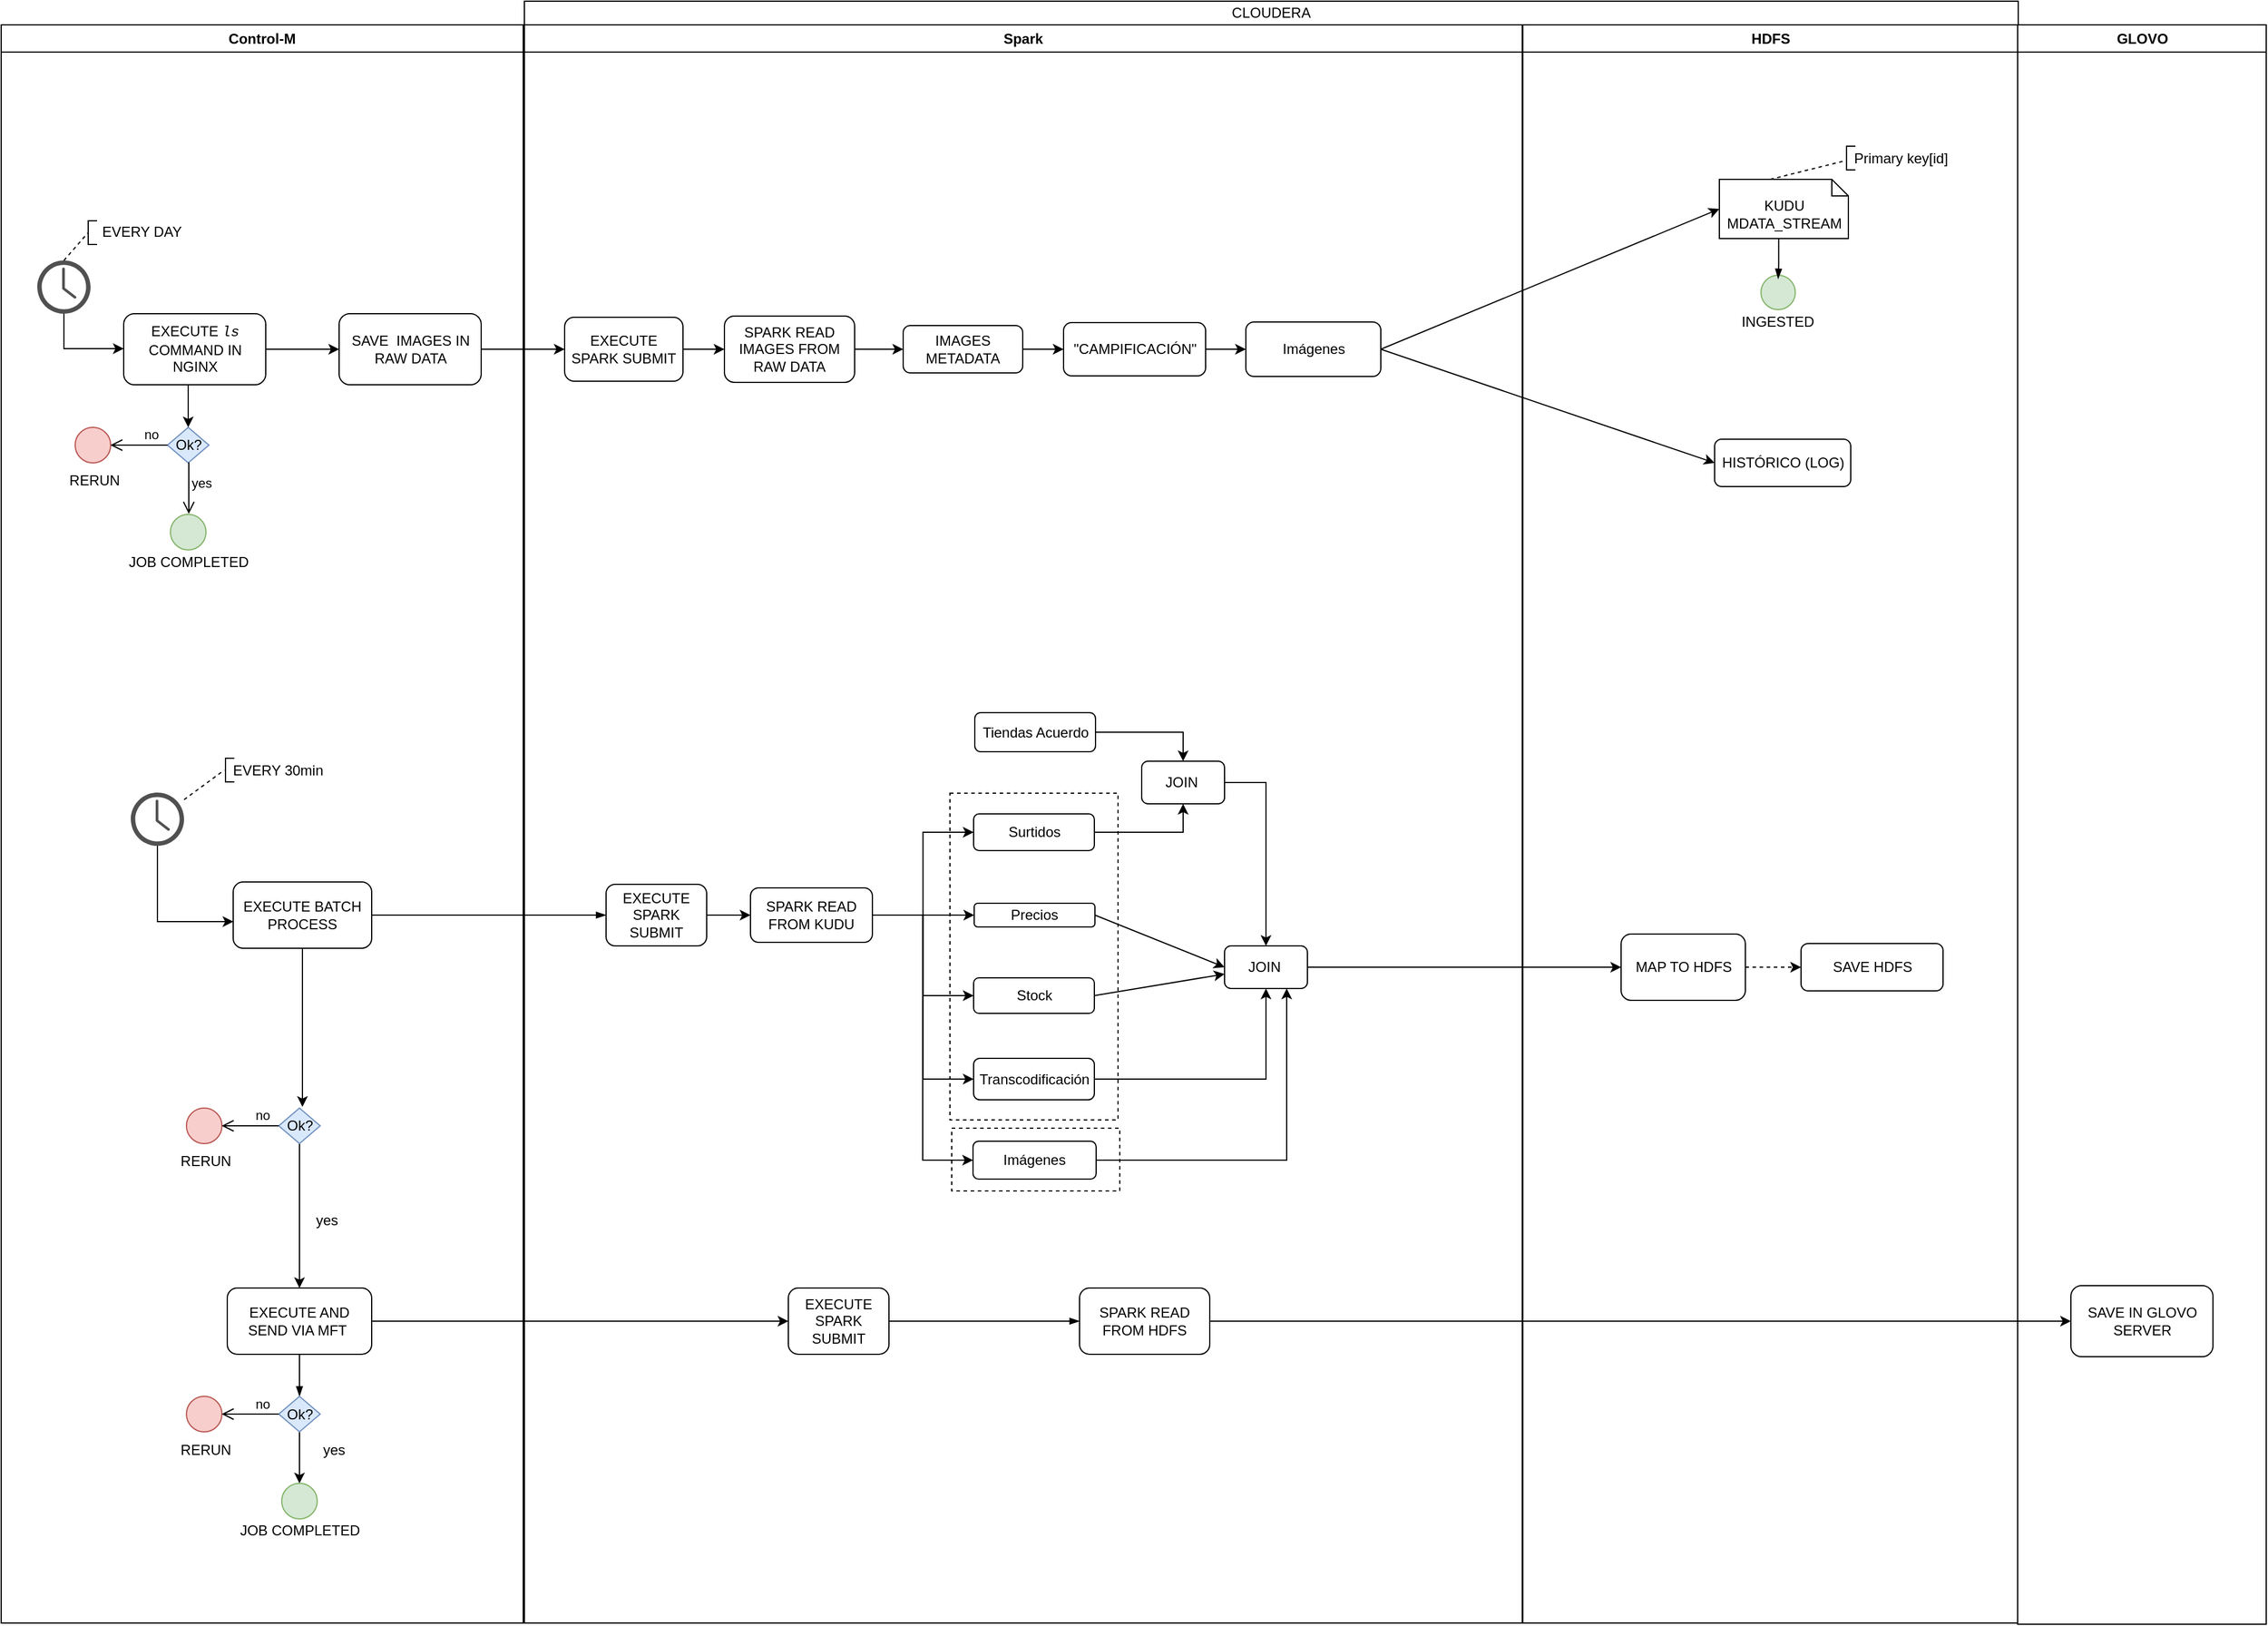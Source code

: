 <mxfile version="12.0.3" type="github" pages="1"><diagram name="Page-1" id="e7e014a7-5840-1c2e-5031-d8a46d1fe8dd"><mxGraphModel dx="1169" dy="1003" grid="1" gridSize="10" guides="1" tooltips="1" connect="1" arrows="1" fold="1" page="1" pageScale="1" pageWidth="1169" pageHeight="826" background="#ffffff" math="0" shadow="0"><root><mxCell id="0"/><mxCell id="1" parent="0"/><mxCell id="4" value="Control-M" style="swimlane;whiteSpace=wrap;startSize=23;" parent="1" vertex="1"><mxGeometry x="208" y="136" width="441" height="1350" as="geometry"/></mxCell><mxCell id="GZh9cKbUiOJqMB71wTKI-36" style="edgeStyle=orthogonalEdgeStyle;rounded=0;orthogonalLoop=1;jettySize=auto;html=1;entryX=0.001;entryY=0.599;entryDx=0;entryDy=0;entryPerimeter=0;" edge="1" parent="4" source="-tJp1rb8S91as2KeqpWI-138" target="-tJp1rb8S91as2KeqpWI-190"><mxGeometry relative="1" as="geometry"><Array as="points"><mxPoint x="132" y="757"/></Array></mxGeometry></mxCell><mxCell id="GZh9cKbUiOJqMB71wTKI-37" style="rounded=0;orthogonalLoop=1;jettySize=auto;html=1;entryX=0;entryY=0.5;entryDx=0;entryDy=0;dashed=1;endArrow=none;endFill=0;" edge="1" parent="4" source="-tJp1rb8S91as2KeqpWI-138" target="-tJp1rb8S91as2KeqpWI-142"><mxGeometry relative="1" as="geometry"/></mxCell><mxCell id="-tJp1rb8S91as2KeqpWI-138" value="" style="pointerEvents=1;shadow=0;dashed=0;html=1;strokeColor=none;fillColor=#505050;labelPosition=center;verticalLabelPosition=bottom;verticalAlign=top;outlineConnect=0;align=center;shape=mxgraph.office.concepts.clock;" parent="4" vertex="1"><mxGeometry x="109.5" y="648.5" width="45" height="45" as="geometry"/></mxCell><mxCell id="-tJp1rb8S91as2KeqpWI-140" value="" style="shape=partialRectangle;whiteSpace=wrap;html=1;bottom=1;right=1;left=1;top=0;fillColor=none;routingCenterX=-0.5;rotation=90;" parent="4" vertex="1"><mxGeometry x="183" y="626" width="20" height="7" as="geometry"/></mxCell><mxCell id="-tJp1rb8S91as2KeqpWI-142" value="EVERY 30min" style="text;html=1;strokeColor=none;fillColor=none;align=center;verticalAlign=middle;whiteSpace=wrap;rounded=0;" parent="4" vertex="1"><mxGeometry x="188.5" y="619.5" width="90" height="20" as="geometry"/></mxCell><mxCell id="-tJp1rb8S91as2KeqpWI-194" style="edgeStyle=orthogonalEdgeStyle;rounded=0;orthogonalLoop=1;jettySize=auto;html=1;exitX=0.5;exitY=1;exitDx=0;exitDy=0;entryX=0.5;entryY=0;entryDx=0;entryDy=0;endArrow=blockThin;endFill=1;" parent="4" target="-tJp1rb8S91as2KeqpWI-165" edge="1"><mxGeometry relative="1" as="geometry"><mxPoint x="267" y="1122.5" as="sourcePoint"/></mxGeometry></mxCell><mxCell id="-tJp1rb8S91as2KeqpWI-190" value="EXECUTE BATCH PROCESS" style="rounded=1;whiteSpace=wrap;html=1;" parent="4" vertex="1"><mxGeometry x="196" y="724" width="117" height="56" as="geometry"/></mxCell><mxCell id="-tJp1rb8S91as2KeqpWI-151" value="" style="ellipse;whiteSpace=wrap;html=1;aspect=fixed;fillColor=#f8cecc;strokeColor=#b85450;" parent="4" vertex="1"><mxGeometry x="156.5" y="1158.5" width="30" height="30" as="geometry"/></mxCell><mxCell id="-tJp1rb8S91as2KeqpWI-152" value="RERUN" style="text;html=1;strokeColor=none;fillColor=none;align=center;verticalAlign=middle;whiteSpace=wrap;rounded=0;" parent="4" vertex="1"><mxGeometry x="152.5" y="1193.5" width="40" height="20" as="geometry"/></mxCell><mxCell id="GZh9cKbUiOJqMB71wTKI-81" style="edgeStyle=orthogonalEdgeStyle;rounded=0;orthogonalLoop=1;jettySize=auto;html=1;entryX=0.5;entryY=0;entryDx=0;entryDy=0;endArrow=classic;endFill=1;" edge="1" parent="4" source="-tJp1rb8S91as2KeqpWI-165" target="co7JI1_3RgrQiAgqYiiP-55"><mxGeometry relative="1" as="geometry"/></mxCell><mxCell id="-tJp1rb8S91as2KeqpWI-165" value="Ok?" style="rhombus;whiteSpace=wrap;html=1;fillColor=#dae8fc;strokeColor=#6c8ebf;" parent="4" vertex="1"><mxGeometry x="234.5" y="1158.5" width="35" height="30" as="geometry"/></mxCell><mxCell id="-tJp1rb8S91as2KeqpWI-166" value="no" style="edgeStyle=orthogonalEdgeStyle;html=1;align=left;verticalAlign=bottom;endArrow=open;endSize=8;entryX=1;entryY=0.5;entryDx=0;entryDy=0;" parent="4" edge="1"><mxGeometry x="-0.087" relative="1" as="geometry"><mxPoint x="186.293" y="1173.5" as="targetPoint"/><mxPoint x="234.5" y="1173.5" as="sourcePoint"/><mxPoint as="offset"/></mxGeometry></mxCell><mxCell id="co7JI1_3RgrQiAgqYiiP-38" value="EXECUTE AND SEND VIA MFT&amp;nbsp;" style="rounded=1;whiteSpace=wrap;html=1;" parent="4" vertex="1"><mxGeometry x="191" y="1067" width="122" height="56" as="geometry"/></mxCell><mxCell id="co7JI1_3RgrQiAgqYiiP-49" value="" style="ellipse;whiteSpace=wrap;html=1;aspect=fixed;fillColor=#f8cecc;strokeColor=#b85450;" parent="4" vertex="1"><mxGeometry x="156.5" y="915" width="30" height="30" as="geometry"/></mxCell><mxCell id="co7JI1_3RgrQiAgqYiiP-50" value="RERUN" style="text;html=1;strokeColor=none;fillColor=none;align=center;verticalAlign=middle;whiteSpace=wrap;rounded=0;" parent="4" vertex="1"><mxGeometry x="152.5" y="950" width="40" height="20" as="geometry"/></mxCell><mxCell id="GZh9cKbUiOJqMB71wTKI-75" style="edgeStyle=orthogonalEdgeStyle;rounded=0;orthogonalLoop=1;jettySize=auto;html=1;endArrow=classic;endFill=1;" edge="1" parent="4" source="co7JI1_3RgrQiAgqYiiP-51" target="co7JI1_3RgrQiAgqYiiP-38"><mxGeometry relative="1" as="geometry"/></mxCell><mxCell id="co7JI1_3RgrQiAgqYiiP-51" value="Ok?" style="rhombus;whiteSpace=wrap;html=1;fillColor=#dae8fc;strokeColor=#6c8ebf;" parent="4" vertex="1"><mxGeometry x="234.5" y="915" width="35" height="30" as="geometry"/></mxCell><mxCell id="co7JI1_3RgrQiAgqYiiP-52" value="no" style="edgeStyle=orthogonalEdgeStyle;html=1;align=left;verticalAlign=bottom;endArrow=open;endSize=8;entryX=1;entryY=0.5;entryDx=0;entryDy=0;" parent="4" edge="1"><mxGeometry x="-0.087" relative="1" as="geometry"><mxPoint x="186.293" y="930" as="targetPoint"/><mxPoint x="234.5" y="930" as="sourcePoint"/><mxPoint as="offset"/></mxGeometry></mxCell><mxCell id="co7JI1_3RgrQiAgqYiiP-55" value="" style="ellipse;whiteSpace=wrap;html=1;aspect=fixed;fillColor=#d5e8d4;strokeColor=#82b366;" parent="4" vertex="1"><mxGeometry x="237" y="1232" width="30" height="30" as="geometry"/></mxCell><mxCell id="co7JI1_3RgrQiAgqYiiP-56" value="JOB COMPLETED" style="text;html=1;strokeColor=none;fillColor=none;align=center;verticalAlign=middle;whiteSpace=wrap;rounded=0;" parent="4" vertex="1"><mxGeometry x="198.5" y="1262" width="107" height="20" as="geometry"/></mxCell><mxCell id="GZh9cKbUiOJqMB71wTKI-82" value="yes" style="text;html=1;resizable=0;points=[];autosize=1;align=left;verticalAlign=top;spacingTop=-4;" vertex="1" parent="4"><mxGeometry x="269.5" y="1193.5" width="30" height="20" as="geometry"/></mxCell><mxCell id="co7JI1_3RgrQiAgqYiiP-7" value="EVERY DAY" style="text;html=1;strokeColor=none;fillColor=none;align=center;verticalAlign=middle;whiteSpace=wrap;rounded=0;" parent="4" vertex="1"><mxGeometry x="73.5" y="164.5" width="90" height="20" as="geometry"/></mxCell><mxCell id="co7JI1_3RgrQiAgqYiiP-4" value="" style="pointerEvents=1;shadow=0;dashed=0;html=1;strokeColor=none;fillColor=#505050;labelPosition=center;verticalLabelPosition=bottom;verticalAlign=top;outlineConnect=0;align=center;shape=mxgraph.office.concepts.clock;" parent="4" vertex="1"><mxGeometry x="30.5" y="199" width="45" height="45" as="geometry"/></mxCell><mxCell id="co7JI1_3RgrQiAgqYiiP-5" value="" style="endArrow=none;dashed=1;html=1;" parent="4" edge="1"><mxGeometry width="50" height="50" relative="1" as="geometry"><mxPoint x="53.0" y="199.0" as="sourcePoint"/><mxPoint x="73.0" y="176" as="targetPoint"/></mxGeometry></mxCell><mxCell id="co7JI1_3RgrQiAgqYiiP-6" value="" style="shape=partialRectangle;whiteSpace=wrap;html=1;bottom=1;right=1;left=1;top=0;fillColor=none;routingCenterX=-0.5;rotation=90;" parent="4" vertex="1"><mxGeometry x="67" y="172" width="20" height="7" as="geometry"/></mxCell><mxCell id="co7JI1_3RgrQiAgqYiiP-8" value="EXECUTE&amp;nbsp;&lt;font face=&quot;Courier New&quot;&gt;&lt;i&gt;ls&lt;/i&gt; &lt;/font&gt;COMMAND IN NGINX" style="rounded=1;whiteSpace=wrap;html=1;" parent="4" vertex="1"><mxGeometry x="103.5" y="244" width="120" height="60" as="geometry"/></mxCell><mxCell id="co7JI1_3RgrQiAgqYiiP-57" style="edgeStyle=orthogonalEdgeStyle;rounded=0;orthogonalLoop=1;jettySize=auto;html=1;" parent="4" source="co7JI1_3RgrQiAgqYiiP-4" target="co7JI1_3RgrQiAgqYiiP-8" edge="1"><mxGeometry relative="1" as="geometry"><Array as="points"><mxPoint x="52.5" y="273.5"/></Array></mxGeometry></mxCell><mxCell id="GZh9cKbUiOJqMB71wTKI-14" value="" style="ellipse;whiteSpace=wrap;html=1;aspect=fixed;fillColor=#f8cecc;strokeColor=#b85450;" vertex="1" parent="4"><mxGeometry x="62.5" y="340" width="30" height="30" as="geometry"/></mxCell><mxCell id="GZh9cKbUiOJqMB71wTKI-15" value="RERUN" style="text;html=1;strokeColor=none;fillColor=none;align=center;verticalAlign=middle;whiteSpace=wrap;rounded=0;" vertex="1" parent="4"><mxGeometry x="58.5" y="375" width="40" height="20" as="geometry"/></mxCell><mxCell id="GZh9cKbUiOJqMB71wTKI-16" value="Ok?" style="rhombus;whiteSpace=wrap;html=1;fillColor=#dae8fc;strokeColor=#6c8ebf;" vertex="1" parent="4"><mxGeometry x="140.5" y="340" width="35" height="30" as="geometry"/></mxCell><mxCell id="GZh9cKbUiOJqMB71wTKI-30" style="edgeStyle=orthogonalEdgeStyle;rounded=0;orthogonalLoop=1;jettySize=auto;html=1;exitX=0.5;exitY=1;exitDx=0;exitDy=0;entryX=0.5;entryY=0;entryDx=0;entryDy=0;" edge="1" parent="4" source="co7JI1_3RgrQiAgqYiiP-8" target="GZh9cKbUiOJqMB71wTKI-16"><mxGeometry relative="1" as="geometry"/></mxCell><mxCell id="GZh9cKbUiOJqMB71wTKI-25" value="no" style="edgeStyle=orthogonalEdgeStyle;html=1;align=left;verticalAlign=bottom;endArrow=open;endSize=8;entryX=1;entryY=0.5;entryDx=0;entryDy=0;" edge="1" parent="4"><mxGeometry x="-0.087" relative="1" as="geometry"><mxPoint x="92.293" y="355" as="targetPoint"/><mxPoint x="140.5" y="355" as="sourcePoint"/><mxPoint as="offset"/></mxGeometry></mxCell><mxCell id="GZh9cKbUiOJqMB71wTKI-26" value="yes" style="edgeStyle=orthogonalEdgeStyle;html=1;align=left;verticalAlign=top;endArrow=open;endSize=8;entryX=0.5;entryY=0;entryDx=0;entryDy=0;" edge="1" parent="4"><mxGeometry x="0.009" y="18" relative="1" as="geometry"><mxPoint x="158.5" y="413" as="targetPoint"/><mxPoint x="-18" y="-18" as="offset"/><mxPoint x="158.5" y="369.571" as="sourcePoint"/></mxGeometry></mxCell><mxCell id="GZh9cKbUiOJqMB71wTKI-27" value="" style="ellipse;whiteSpace=wrap;html=1;aspect=fixed;fillColor=#d5e8d4;strokeColor=#82b366;" vertex="1" parent="4"><mxGeometry x="143" y="413.5" width="30" height="30" as="geometry"/></mxCell><mxCell id="GZh9cKbUiOJqMB71wTKI-28" value="JOB COMPLETED" style="text;html=1;strokeColor=none;fillColor=none;align=center;verticalAlign=middle;whiteSpace=wrap;rounded=0;" vertex="1" parent="4"><mxGeometry x="104.5" y="443.5" width="107" height="20" as="geometry"/></mxCell><mxCell id="GZh9cKbUiOJqMB71wTKI-148" value="SAVE&amp;nbsp; IMAGES IN RAW DATA" style="rounded=1;whiteSpace=wrap;html=1;" vertex="1" parent="4"><mxGeometry x="285.5" y="244" width="120" height="60" as="geometry"/></mxCell><mxCell id="GZh9cKbUiOJqMB71wTKI-149" style="edgeStyle=orthogonalEdgeStyle;rounded=0;orthogonalLoop=1;jettySize=auto;html=1;exitX=1;exitY=0.5;exitDx=0;exitDy=0;endArrow=classic;endFill=1;" edge="1" parent="4" source="co7JI1_3RgrQiAgqYiiP-8" target="GZh9cKbUiOJqMB71wTKI-148"><mxGeometry relative="1" as="geometry"/></mxCell><mxCell id="-tJp1rb8S91as2KeqpWI-44" value="CLOUDERA" style="rounded=0;whiteSpace=wrap;html=1;" parent="1" vertex="1"><mxGeometry x="650" y="116" width="1262" height="20" as="geometry"/></mxCell><mxCell id="-tJp1rb8S91as2KeqpWI-45" value="Spark" style="swimlane;whiteSpace=wrap;startSize=23;" parent="1" vertex="1"><mxGeometry x="650" y="136" width="843" height="1350" as="geometry"/></mxCell><mxCell id="GZh9cKbUiOJqMB71wTKI-49" value="" style="rounded=0;whiteSpace=wrap;html=1;dashed=1;" vertex="1" parent="-tJp1rb8S91as2KeqpWI-45"><mxGeometry x="361" y="932" width="142" height="53" as="geometry"/></mxCell><mxCell id="co7JI1_3RgrQiAgqYiiP-28" value="" style="rounded=0;whiteSpace=wrap;html=1;dashed=1;" parent="-tJp1rb8S91as2KeqpWI-45" vertex="1"><mxGeometry x="359.5" y="649" width="142" height="276" as="geometry"/></mxCell><mxCell id="GZh9cKbUiOJqMB71wTKI-79" style="edgeStyle=orthogonalEdgeStyle;rounded=0;orthogonalLoop=1;jettySize=auto;html=1;entryX=0;entryY=0.5;entryDx=0;entryDy=0;endArrow=classic;endFill=1;" edge="1" parent="-tJp1rb8S91as2KeqpWI-45" source="-tJp1rb8S91as2KeqpWI-168" target="-tJp1rb8S91as2KeqpWI-169"><mxGeometry relative="1" as="geometry"/></mxCell><mxCell id="-tJp1rb8S91as2KeqpWI-168" value="EXECUTE SPARK SUBMIT" style="rounded=1;whiteSpace=wrap;html=1;" parent="-tJp1rb8S91as2KeqpWI-45" vertex="1"><mxGeometry x="69" y="726" width="85" height="52" as="geometry"/></mxCell><mxCell id="GZh9cKbUiOJqMB71wTKI-84" style="edgeStyle=orthogonalEdgeStyle;rounded=0;orthogonalLoop=1;jettySize=auto;html=1;entryX=0;entryY=0.5;entryDx=0;entryDy=0;endArrow=classic;endFill=1;" edge="1" parent="-tJp1rb8S91as2KeqpWI-45" source="-tJp1rb8S91as2KeqpWI-169" target="co7JI1_3RgrQiAgqYiiP-10"><mxGeometry relative="1" as="geometry"/></mxCell><mxCell id="GZh9cKbUiOJqMB71wTKI-85" style="edgeStyle=orthogonalEdgeStyle;rounded=0;orthogonalLoop=1;jettySize=auto;html=1;entryX=0;entryY=0.5;entryDx=0;entryDy=0;endArrow=classic;endFill=1;" edge="1" parent="-tJp1rb8S91as2KeqpWI-45" source="-tJp1rb8S91as2KeqpWI-169" target="co7JI1_3RgrQiAgqYiiP-9"><mxGeometry relative="1" as="geometry"/></mxCell><mxCell id="GZh9cKbUiOJqMB71wTKI-86" style="edgeStyle=orthogonalEdgeStyle;rounded=0;orthogonalLoop=1;jettySize=auto;html=1;entryX=0;entryY=0.5;entryDx=0;entryDy=0;endArrow=classic;endFill=1;" edge="1" parent="-tJp1rb8S91as2KeqpWI-45" source="-tJp1rb8S91as2KeqpWI-169" target="-tJp1rb8S91as2KeqpWI-170"><mxGeometry relative="1" as="geometry"/></mxCell><mxCell id="GZh9cKbUiOJqMB71wTKI-87" style="edgeStyle=orthogonalEdgeStyle;rounded=0;orthogonalLoop=1;jettySize=auto;html=1;entryX=0;entryY=0.5;entryDx=0;entryDy=0;endArrow=classic;endFill=1;" edge="1" parent="-tJp1rb8S91as2KeqpWI-45" source="-tJp1rb8S91as2KeqpWI-169" target="co7JI1_3RgrQiAgqYiiP-11"><mxGeometry relative="1" as="geometry"/></mxCell><mxCell id="GZh9cKbUiOJqMB71wTKI-88" style="edgeStyle=orthogonalEdgeStyle;rounded=0;orthogonalLoop=1;jettySize=auto;html=1;entryX=0;entryY=0.5;entryDx=0;entryDy=0;endArrow=classic;endFill=1;" edge="1" parent="-tJp1rb8S91as2KeqpWI-45" source="-tJp1rb8S91as2KeqpWI-169" target="GZh9cKbUiOJqMB71wTKI-50"><mxGeometry relative="1" as="geometry"/></mxCell><mxCell id="-tJp1rb8S91as2KeqpWI-169" value="SPARK READ FROM KUDU" style="rounded=1;whiteSpace=wrap;html=1;" parent="-tJp1rb8S91as2KeqpWI-45" vertex="1"><mxGeometry x="191" y="729" width="103" height="46" as="geometry"/></mxCell><mxCell id="co7JI1_3RgrQiAgqYiiP-26" style="rounded=0;orthogonalLoop=1;jettySize=auto;html=1;exitX=1;exitY=0.5;exitDx=0;exitDy=0;" parent="-tJp1rb8S91as2KeqpWI-45" source="-tJp1rb8S91as2KeqpWI-170" target="co7JI1_3RgrQiAgqYiiP-22" edge="1"><mxGeometry relative="1" as="geometry"/></mxCell><mxCell id="-tJp1rb8S91as2KeqpWI-170" value="Stock" style="rounded=1;whiteSpace=wrap;html=1;" parent="-tJp1rb8S91as2KeqpWI-45" vertex="1"><mxGeometry x="379.5" y="805" width="102" height="30" as="geometry"/></mxCell><mxCell id="-tJp1rb8S91as2KeqpWI-223" style="edgeStyle=orthogonalEdgeStyle;rounded=0;orthogonalLoop=1;jettySize=auto;html=1;exitX=1;exitY=0.5;exitDx=0;exitDy=0;entryX=0;entryY=0.5;entryDx=0;entryDy=0;endArrow=blockThin;endFill=1;strokeColor=none;" parent="-tJp1rb8S91as2KeqpWI-45" edge="1"><mxGeometry relative="1" as="geometry"><mxPoint x="652.529" y="769.029" as="sourcePoint"/><mxPoint x="678.412" y="769.029" as="targetPoint"/></mxGeometry></mxCell><mxCell id="co7JI1_3RgrQiAgqYiiP-25" style="rounded=0;orthogonalLoop=1;jettySize=auto;html=1;exitX=1;exitY=0.5;exitDx=0;exitDy=0;entryX=0;entryY=0.5;entryDx=0;entryDy=0;" parent="-tJp1rb8S91as2KeqpWI-45" source="co7JI1_3RgrQiAgqYiiP-9" target="co7JI1_3RgrQiAgqYiiP-22" edge="1"><mxGeometry relative="1" as="geometry"/></mxCell><mxCell id="co7JI1_3RgrQiAgqYiiP-9" value="Precios" style="rounded=1;whiteSpace=wrap;html=1;" parent="-tJp1rb8S91as2KeqpWI-45" vertex="1"><mxGeometry x="380" y="742" width="102" height="20" as="geometry"/></mxCell><mxCell id="co7JI1_3RgrQiAgqYiiP-21" style="edgeStyle=orthogonalEdgeStyle;rounded=0;orthogonalLoop=1;jettySize=auto;html=1;exitX=1;exitY=0.5;exitDx=0;exitDy=0;entryX=0.5;entryY=1;entryDx=0;entryDy=0;" parent="-tJp1rb8S91as2KeqpWI-45" source="co7JI1_3RgrQiAgqYiiP-10" target="co7JI1_3RgrQiAgqYiiP-19" edge="1"><mxGeometry relative="1" as="geometry"/></mxCell><mxCell id="co7JI1_3RgrQiAgqYiiP-10" value="Surtidos" style="rounded=1;whiteSpace=wrap;html=1;" parent="-tJp1rb8S91as2KeqpWI-45" vertex="1"><mxGeometry x="379.5" y="666.5" width="102" height="31" as="geometry"/></mxCell><mxCell id="co7JI1_3RgrQiAgqYiiP-27" style="edgeStyle=orthogonalEdgeStyle;rounded=0;orthogonalLoop=1;jettySize=auto;html=1;exitX=1;exitY=0.5;exitDx=0;exitDy=0;" parent="-tJp1rb8S91as2KeqpWI-45" source="co7JI1_3RgrQiAgqYiiP-11" target="co7JI1_3RgrQiAgqYiiP-22" edge="1"><mxGeometry relative="1" as="geometry"/></mxCell><mxCell id="co7JI1_3RgrQiAgqYiiP-11" value="Transcodificación" style="rounded=1;whiteSpace=wrap;html=1;" parent="-tJp1rb8S91as2KeqpWI-45" vertex="1"><mxGeometry x="379.5" y="873" width="102" height="35" as="geometry"/></mxCell><mxCell id="co7JI1_3RgrQiAgqYiiP-20" style="edgeStyle=orthogonalEdgeStyle;rounded=0;orthogonalLoop=1;jettySize=auto;html=1;exitX=1;exitY=0.5;exitDx=0;exitDy=0;entryX=0.5;entryY=0;entryDx=0;entryDy=0;" parent="-tJp1rb8S91as2KeqpWI-45" source="co7JI1_3RgrQiAgqYiiP-12" target="co7JI1_3RgrQiAgqYiiP-19" edge="1"><mxGeometry relative="1" as="geometry"/></mxCell><mxCell id="co7JI1_3RgrQiAgqYiiP-12" value="Tiendas Acuerdo" style="rounded=1;whiteSpace=wrap;html=1;" parent="-tJp1rb8S91as2KeqpWI-45" vertex="1"><mxGeometry x="380.5" y="581" width="102" height="33" as="geometry"/></mxCell><mxCell id="co7JI1_3RgrQiAgqYiiP-23" style="edgeStyle=orthogonalEdgeStyle;rounded=0;orthogonalLoop=1;jettySize=auto;html=1;exitX=1;exitY=0.5;exitDx=0;exitDy=0;entryX=0.5;entryY=0;entryDx=0;entryDy=0;" parent="-tJp1rb8S91as2KeqpWI-45" source="co7JI1_3RgrQiAgqYiiP-19" target="co7JI1_3RgrQiAgqYiiP-22" edge="1"><mxGeometry relative="1" as="geometry"/></mxCell><mxCell id="co7JI1_3RgrQiAgqYiiP-19" value="JOIN&amp;nbsp;" style="rounded=1;whiteSpace=wrap;html=1;" parent="-tJp1rb8S91as2KeqpWI-45" vertex="1"><mxGeometry x="521.5" y="622" width="70" height="36" as="geometry"/></mxCell><mxCell id="co7JI1_3RgrQiAgqYiiP-22" value="JOIN&amp;nbsp;" style="rounded=1;whiteSpace=wrap;html=1;" parent="-tJp1rb8S91as2KeqpWI-45" vertex="1"><mxGeometry x="591.5" y="778" width="70" height="36" as="geometry"/></mxCell><mxCell id="GZh9cKbUiOJqMB71wTKI-51" style="edgeStyle=orthogonalEdgeStyle;rounded=0;orthogonalLoop=1;jettySize=auto;html=1;exitX=1;exitY=0.5;exitDx=0;exitDy=0;entryX=0.75;entryY=1;entryDx=0;entryDy=0;endArrow=classic;endFill=1;" edge="1" parent="-tJp1rb8S91as2KeqpWI-45" source="GZh9cKbUiOJqMB71wTKI-50" target="co7JI1_3RgrQiAgqYiiP-22"><mxGeometry relative="1" as="geometry"/></mxCell><mxCell id="GZh9cKbUiOJqMB71wTKI-50" value="Imágenes" style="rounded=1;whiteSpace=wrap;html=1;" vertex="1" parent="-tJp1rb8S91as2KeqpWI-45"><mxGeometry x="379" y="943" width="104" height="32" as="geometry"/></mxCell><mxCell id="GZh9cKbUiOJqMB71wTKI-54" value="EXECUTE SPARK SUBMIT" style="rounded=1;whiteSpace=wrap;html=1;" vertex="1" parent="-tJp1rb8S91as2KeqpWI-45"><mxGeometry x="223" y="1067" width="85" height="56" as="geometry"/></mxCell><mxCell id="GZh9cKbUiOJqMB71wTKI-55" value="SPARK READ FROM HDFS" style="rounded=1;whiteSpace=wrap;html=1;" vertex="1" parent="-tJp1rb8S91as2KeqpWI-45"><mxGeometry x="469" y="1067" width="110" height="56" as="geometry"/></mxCell><mxCell id="GZh9cKbUiOJqMB71wTKI-53" style="edgeStyle=orthogonalEdgeStyle;rounded=0;orthogonalLoop=1;jettySize=auto;html=1;exitX=1;exitY=0.5;exitDx=0;exitDy=0;entryX=0;entryY=0.5;entryDx=0;entryDy=0;endArrow=blockThin;endFill=1;" edge="1" parent="-tJp1rb8S91as2KeqpWI-45" source="GZh9cKbUiOJqMB71wTKI-54" target="GZh9cKbUiOJqMB71wTKI-55"><mxGeometry relative="1" as="geometry"/></mxCell><mxCell id="TqquburG1wggnyQFB-Ty-6" value="Imágenes" style="rounded=1;whiteSpace=wrap;html=1;" parent="-tJp1rb8S91as2KeqpWI-45" vertex="1"><mxGeometry x="609.5" y="251" width="114" height="46" as="geometry"/></mxCell><mxCell id="fE2rqMXwkqlSGLg4ubuK-12" style="edgeStyle=orthogonalEdgeStyle;rounded=0;orthogonalLoop=1;jettySize=auto;html=1;entryX=0;entryY=0.5;entryDx=0;entryDy=0;endArrow=classic;endFill=1;" edge="1" parent="-tJp1rb8S91as2KeqpWI-45" source="VhaFqa6RfwRdbZpefLKa-6" target="GZh9cKbUiOJqMB71wTKI-151"><mxGeometry relative="1" as="geometry"/></mxCell><mxCell id="VhaFqa6RfwRdbZpefLKa-6" value="IMAGES METADATA" style="rounded=1;whiteSpace=wrap;html=1;" parent="-tJp1rb8S91as2KeqpWI-45" vertex="1"><mxGeometry x="320" y="254" width="101" height="40" as="geometry"/></mxCell><mxCell id="fE2rqMXwkqlSGLg4ubuK-10" style="edgeStyle=orthogonalEdgeStyle;rounded=0;orthogonalLoop=1;jettySize=auto;html=1;entryX=0;entryY=0.5;entryDx=0;entryDy=0;endArrow=classic;endFill=1;" edge="1" parent="-tJp1rb8S91as2KeqpWI-45" source="ZJedpxaUurKtZu2sU3fG-23" target="ZJedpxaUurKtZu2sU3fG-24"><mxGeometry relative="1" as="geometry"/></mxCell><mxCell id="ZJedpxaUurKtZu2sU3fG-23" value="EXECUTE SPARK SUBMIT" style="rounded=1;whiteSpace=wrap;html=1;" parent="-tJp1rb8S91as2KeqpWI-45" vertex="1"><mxGeometry x="34" y="247" width="100" height="54" as="geometry"/></mxCell><mxCell id="fE2rqMXwkqlSGLg4ubuK-11" style="edgeStyle=orthogonalEdgeStyle;rounded=0;orthogonalLoop=1;jettySize=auto;html=1;entryX=0;entryY=0.5;entryDx=0;entryDy=0;endArrow=classic;endFill=1;" edge="1" parent="-tJp1rb8S91as2KeqpWI-45" source="ZJedpxaUurKtZu2sU3fG-24" target="VhaFqa6RfwRdbZpefLKa-6"><mxGeometry relative="1" as="geometry"/></mxCell><mxCell id="ZJedpxaUurKtZu2sU3fG-24" value="SPARK READ IMAGES FROM RAW DATA" style="rounded=1;whiteSpace=wrap;html=1;" parent="-tJp1rb8S91as2KeqpWI-45" vertex="1"><mxGeometry x="169" y="246" width="110" height="56" as="geometry"/></mxCell><mxCell id="fE2rqMXwkqlSGLg4ubuK-14" style="edgeStyle=orthogonalEdgeStyle;rounded=0;orthogonalLoop=1;jettySize=auto;html=1;entryX=0;entryY=0.5;entryDx=0;entryDy=0;endArrow=classic;endFill=1;" edge="1" parent="-tJp1rb8S91as2KeqpWI-45" source="GZh9cKbUiOJqMB71wTKI-151" target="TqquburG1wggnyQFB-Ty-6"><mxGeometry relative="1" as="geometry"/></mxCell><mxCell id="GZh9cKbUiOJqMB71wTKI-151" value="&quot;CAMPIFICACIÓN&quot;" style="rounded=1;whiteSpace=wrap;html=1;" vertex="1" parent="-tJp1rb8S91as2KeqpWI-45"><mxGeometry x="455.5" y="251.5" width="120" height="45" as="geometry"/></mxCell><mxCell id="-tJp1rb8S91as2KeqpWI-64" value="HDFS" style="swimlane;whiteSpace=wrap;startSize=23;" parent="1" vertex="1"><mxGeometry x="1493.5" y="136" width="418" height="1350" as="geometry"/></mxCell><mxCell id="-tJp1rb8S91as2KeqpWI-171" value="MAP TO HDFS" style="rounded=1;whiteSpace=wrap;html=1;" parent="-tJp1rb8S91as2KeqpWI-64" vertex="1"><mxGeometry x="83" y="768" width="105" height="56" as="geometry"/></mxCell><mxCell id="TqquburG1wggnyQFB-Ty-4" value="SAVE HDFS" style="rounded=1;whiteSpace=wrap;html=1;" parent="-tJp1rb8S91as2KeqpWI-64" vertex="1"><mxGeometry x="235" y="776" width="120" height="40" as="geometry"/></mxCell><mxCell id="GZh9cKbUiOJqMB71wTKI-48" style="edgeStyle=orthogonalEdgeStyle;rounded=0;orthogonalLoop=1;jettySize=auto;html=1;entryX=0;entryY=0.5;entryDx=0;entryDy=0;endArrow=classic;endFill=1;dashed=1;" edge="1" parent="-tJp1rb8S91as2KeqpWI-64" source="-tJp1rb8S91as2KeqpWI-171" target="TqquburG1wggnyQFB-Ty-4"><mxGeometry relative="1" as="geometry"/></mxCell><mxCell id="-tJp1rb8S91as2KeqpWI-173" style="edgeStyle=orthogonalEdgeStyle;rounded=0;orthogonalLoop=1;jettySize=auto;html=1;exitX=1;exitY=0.5;exitDx=0;exitDy=0;entryX=0;entryY=0.5;entryDx=0;entryDy=0;endArrow=blockThin;endFill=1;" parent="1" source="-tJp1rb8S91as2KeqpWI-190" target="-tJp1rb8S91as2KeqpWI-168" edge="1"><mxGeometry relative="1" as="geometry"><mxPoint x="547.69" y="737.452" as="sourcePoint"/></mxGeometry></mxCell><mxCell id="GZh9cKbUiOJqMB71wTKI-56" style="edgeStyle=orthogonalEdgeStyle;rounded=0;orthogonalLoop=1;jettySize=auto;html=1;exitX=1;exitY=0.5;exitDx=0;exitDy=0;entryX=0;entryY=0.5;entryDx=0;entryDy=0;endArrow=classic;endFill=1;" edge="1" parent="1" source="co7JI1_3RgrQiAgqYiiP-38" target="GZh9cKbUiOJqMB71wTKI-54"><mxGeometry relative="1" as="geometry"/></mxCell><mxCell id="GZh9cKbUiOJqMB71wTKI-73" style="edgeStyle=orthogonalEdgeStyle;rounded=0;orthogonalLoop=1;jettySize=auto;html=1;endArrow=classic;endFill=1;" edge="1" parent="1" source="-tJp1rb8S91as2KeqpWI-190"><mxGeometry relative="1" as="geometry"><mxPoint x="462.5" y="1050" as="targetPoint"/></mxGeometry></mxCell><mxCell id="GZh9cKbUiOJqMB71wTKI-77" value="yes" style="text;html=1;resizable=0;points=[];autosize=1;align=left;verticalAlign=top;spacingTop=-4;" vertex="1" parent="1"><mxGeometry x="471.5" y="1136" width="30" height="20" as="geometry"/></mxCell><mxCell id="GZh9cKbUiOJqMB71wTKI-91" value="GLOVO" style="swimlane;whiteSpace=wrap" vertex="1" parent="1"><mxGeometry x="1911.5" y="136" width="210" height="1351" as="geometry"/></mxCell><mxCell id="GZh9cKbUiOJqMB71wTKI-160" value="SAVE IN GLOVO SERVER" style="rounded=1;whiteSpace=wrap;html=1;" vertex="1" parent="GZh9cKbUiOJqMB71wTKI-91"><mxGeometry x="45" y="1065" width="120" height="60" as="geometry"/></mxCell><mxCell id="GZh9cKbUiOJqMB71wTKI-101" style="edgeStyle=orthogonalEdgeStyle;rounded=0;orthogonalLoop=1;jettySize=auto;html=1;entryX=0;entryY=0.5;entryDx=0;entryDy=0;endArrow=classic;endFill=1;" edge="1" parent="1" source="GZh9cKbUiOJqMB71wTKI-55" target="GZh9cKbUiOJqMB71wTKI-160"><mxGeometry relative="1" as="geometry"><mxPoint x="1860" y="1231.5" as="targetPoint"/></mxGeometry></mxCell><mxCell id="GZh9cKbUiOJqMB71wTKI-159" style="edgeStyle=none;rounded=0;orthogonalLoop=1;jettySize=auto;html=1;exitX=1;exitY=0.5;exitDx=0;exitDy=0;endArrow=classic;endFill=1;entryX=0;entryY=0.5;entryDx=0;entryDy=0;" edge="1" parent="1" source="TqquburG1wggnyQFB-Ty-6" target="GZh9cKbUiOJqMB71wTKI-152"><mxGeometry relative="1" as="geometry"><mxPoint x="1571.5" y="486" as="targetPoint"/></mxGeometry></mxCell><mxCell id="fE2rqMXwkqlSGLg4ubuK-5" style="edgeStyle=orthogonalEdgeStyle;rounded=0;orthogonalLoop=1;jettySize=auto;html=1;exitX=1;exitY=0.5;exitDx=0;exitDy=0;entryX=0;entryY=0.5;entryDx=0;entryDy=0;endArrow=classic;endFill=1;" edge="1" parent="1" source="GZh9cKbUiOJqMB71wTKI-148" target="ZJedpxaUurKtZu2sU3fG-23"><mxGeometry relative="1" as="geometry"/></mxCell><mxCell id="ZJedpxaUurKtZu2sU3fG-5" value="&lt;br&gt;KUDU&lt;br&gt;MDATA_STREAM" style="shape=note;whiteSpace=wrap;html=1;size=14;verticalAlign=top;align=center;spacingTop=-6;" parent="1" vertex="1"><mxGeometry x="1659.5" y="266.5" width="109" height="50" as="geometry"/></mxCell><mxCell id="ZJedpxaUurKtZu2sU3fG-6" value="" style="ellipse;whiteSpace=wrap;html=1;aspect=fixed;fillColor=#d5e8d4;strokeColor=#82b366;" parent="1" vertex="1"><mxGeometry x="1694.667" y="347.5" width="29" height="29" as="geometry"/></mxCell><mxCell id="ZJedpxaUurKtZu2sU3fG-7" style="edgeStyle=orthogonalEdgeStyle;rounded=0;orthogonalLoop=1;jettySize=auto;html=1;endArrow=blockThin;endFill=1;entryX=0.5;entryY=0;entryDx=0;entryDy=0;" parent="1" source="ZJedpxaUurKtZu2sU3fG-5" edge="1"><mxGeometry relative="1" as="geometry"><mxPoint x="1709.186" y="350.539" as="targetPoint"/><Array as="points"><mxPoint x="1709.667" y="339"/><mxPoint x="1709.667" y="339"/></Array></mxGeometry></mxCell><mxCell id="ZJedpxaUurKtZu2sU3fG-8" value="INGESTED" style="text;html=1;strokeColor=none;fillColor=none;align=center;verticalAlign=middle;whiteSpace=wrap;rounded=0;" parent="1" vertex="1"><mxGeometry x="1689.167" y="376.5" width="40" height="20" as="geometry"/></mxCell><mxCell id="ZJedpxaUurKtZu2sU3fG-9" value="" style="shape=partialRectangle;whiteSpace=wrap;html=1;bottom=1;right=1;left=1;top=0;fillColor=none;routingCenterX=-0.5;rotation=90;" parent="1" vertex="1"><mxGeometry x="1760.437" y="245" width="20" height="7" as="geometry"/></mxCell><mxCell id="ZJedpxaUurKtZu2sU3fG-10" value="" style="endArrow=none;dashed=1;html=1;exitX=0;exitY=0;exitDx=43;exitDy=0;exitPerimeter=0;entryX=0.5;entryY=1;entryDx=0;entryDy=0;" parent="1" source="ZJedpxaUurKtZu2sU3fG-5" edge="1"><mxGeometry width="50" height="50" relative="1" as="geometry"><mxPoint x="-45.833" y="145" as="sourcePoint"/><mxPoint x="1766.937" y="250.5" as="targetPoint"/></mxGeometry></mxCell><mxCell id="ZJedpxaUurKtZu2sU3fG-17" value="Primary key[id]" style="text;html=1;strokeColor=none;fillColor=none;align=center;verticalAlign=middle;whiteSpace=wrap;rounded=0;" parent="1" vertex="1"><mxGeometry x="1768.167" y="240.5" width="90" height="16" as="geometry"/></mxCell><mxCell id="GZh9cKbUiOJqMB71wTKI-158" style="edgeStyle=none;rounded=0;orthogonalLoop=1;jettySize=auto;html=1;exitX=1;exitY=0.5;exitDx=0;exitDy=0;entryX=0;entryY=0.5;entryDx=0;entryDy=0;entryPerimeter=0;endArrow=classic;endFill=1;" edge="1" parent="1" source="TqquburG1wggnyQFB-Ty-6" target="ZJedpxaUurKtZu2sU3fG-5"><mxGeometry relative="1" as="geometry"/></mxCell><mxCell id="GZh9cKbUiOJqMB71wTKI-152" value="HISTÓRICO (LOG)" style="rounded=1;whiteSpace=wrap;html=1;" vertex="1" parent="1"><mxGeometry x="1655.5" y="486" width="115" height="40" as="geometry"/></mxCell><mxCell id="GZh9cKbUiOJqMB71wTKI-52" style="edgeStyle=orthogonalEdgeStyle;rounded=0;orthogonalLoop=1;jettySize=auto;html=1;endArrow=classic;endFill=1;" edge="1" parent="1" source="co7JI1_3RgrQiAgqYiiP-22" target="-tJp1rb8S91as2KeqpWI-171"><mxGeometry relative="1" as="geometry"/></mxCell></root></mxGraphModel></diagram></mxfile>